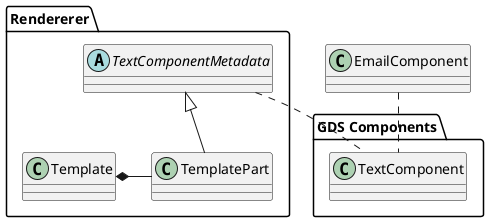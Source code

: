 @startuml
package "GDS Components" {
  class TextComponent
}

package "Rendererer" {
  abstract TextComponentMetadata
  TextComponentMetadata <|-- TemplatePart 
  class Template
  Template *- TemplatePart
  TextComponentMetadata .. TextComponent
}

class EmailComponent
EmailComponent .. TextComponent

@enduml